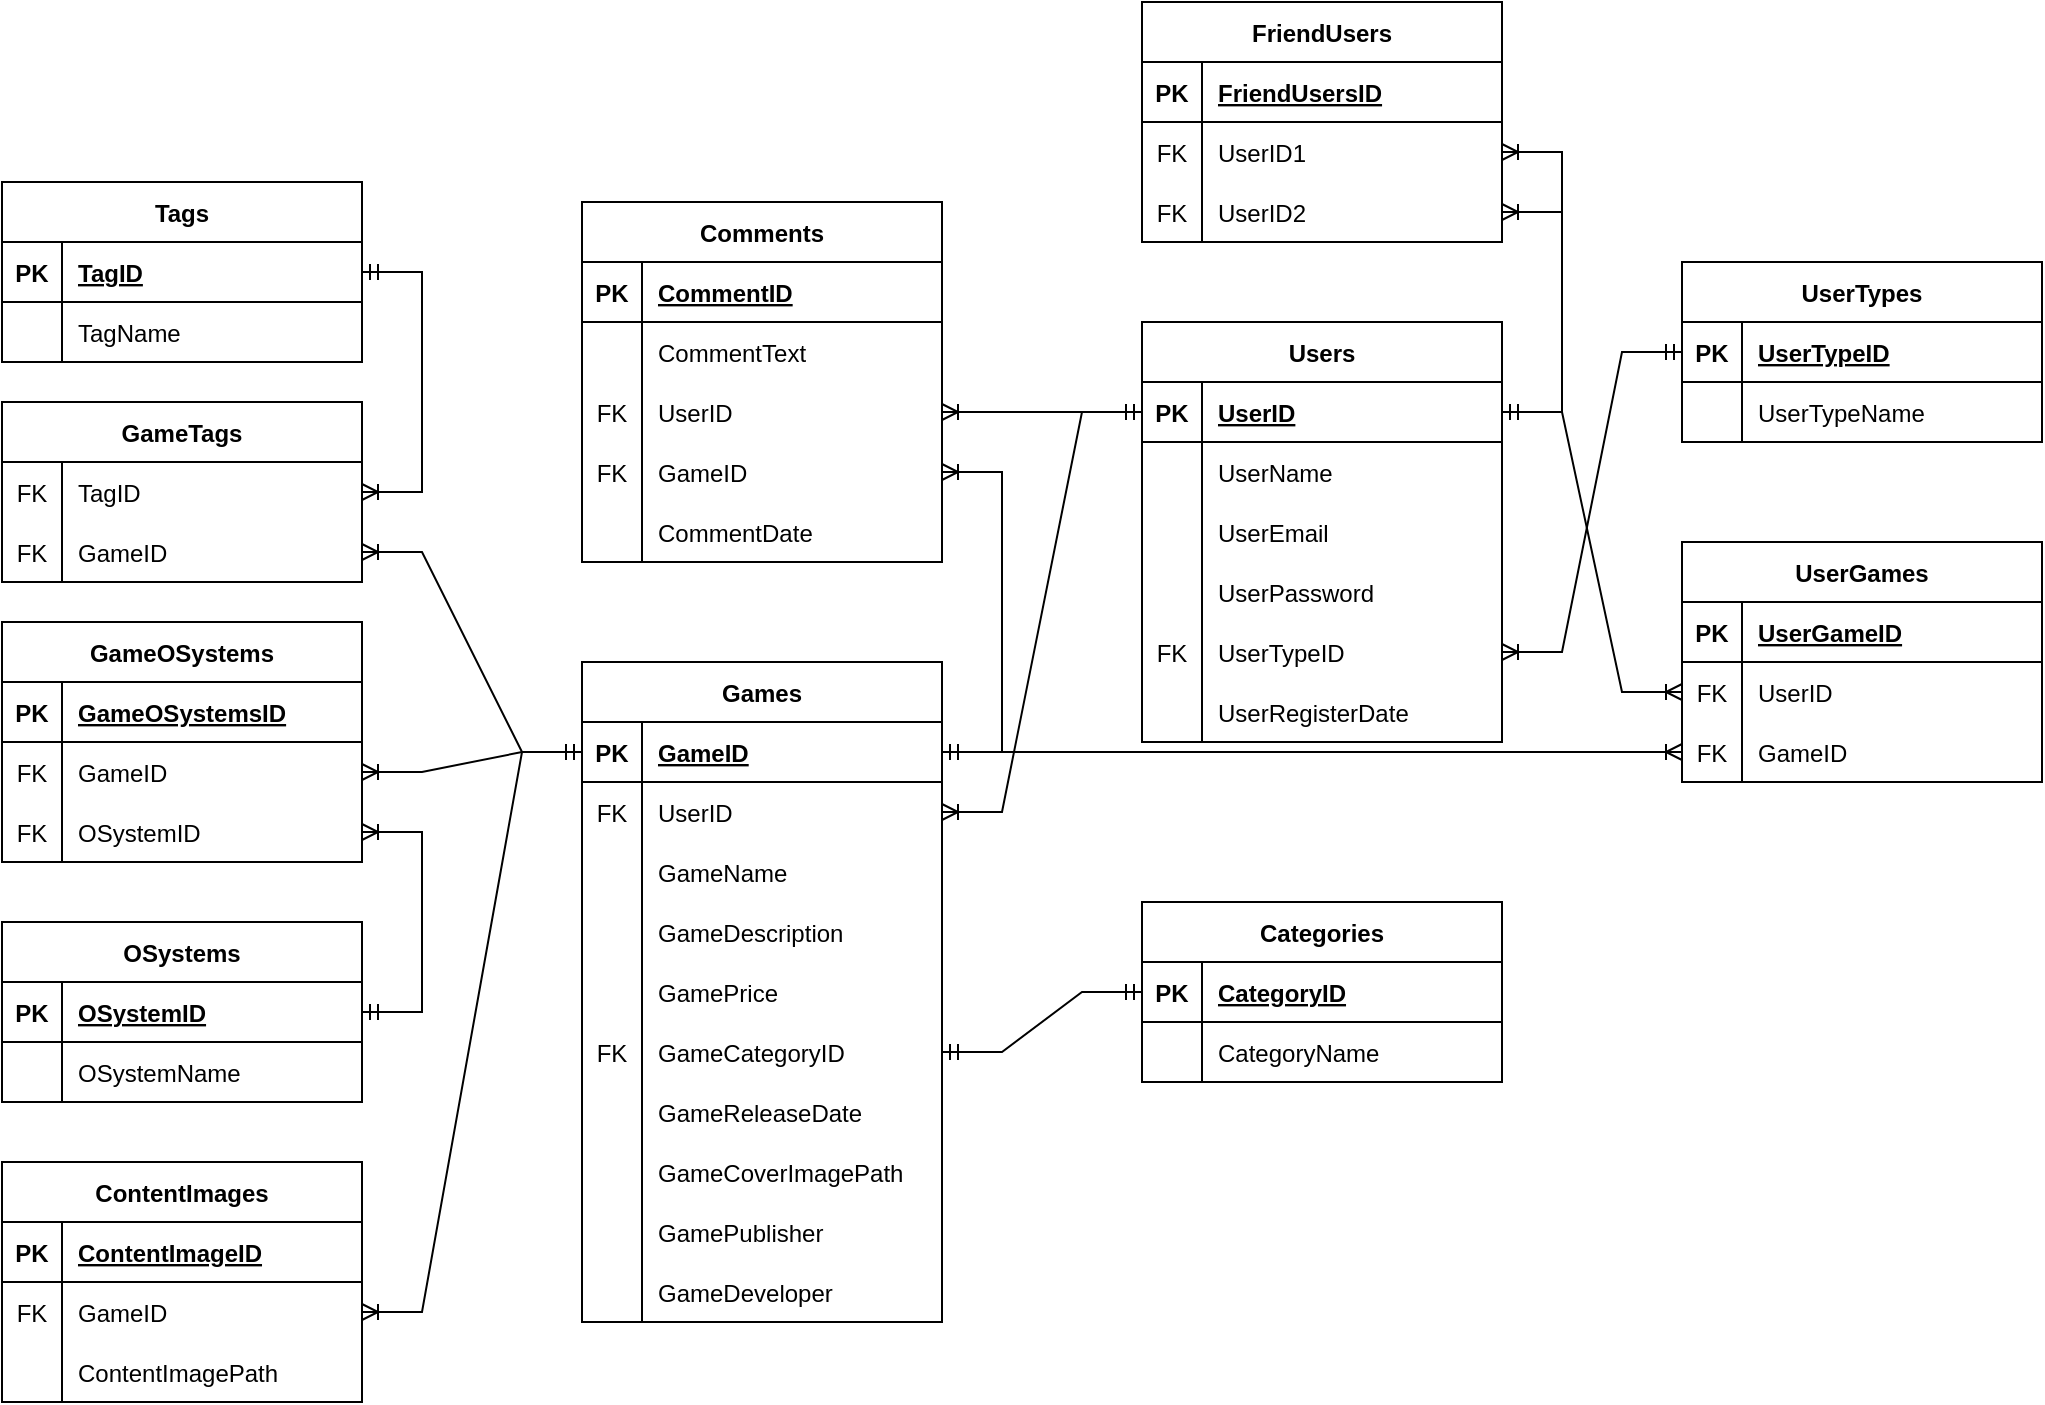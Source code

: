 <mxfile version="20.2.3" type="device"><diagram id="scyIIqfr-kpVfXz4XyPz" name="Page-1"><mxGraphModel dx="2522" dy="875" grid="1" gridSize="10" guides="1" tooltips="1" connect="1" arrows="1" fold="1" page="1" pageScale="1" pageWidth="1100" pageHeight="850" math="0" shadow="0"><root><mxCell id="0"/><mxCell id="1" parent="0"/><mxCell id="NjqpT99SdC8Gjgqc2_1B-8" value="Categories" style="shape=table;startSize=30;container=1;collapsible=1;childLayout=tableLayout;fixedRows=1;rowLines=0;fontStyle=1;align=center;resizeLast=1;" parent="1" vertex="1"><mxGeometry x="-510" y="500" width="180" height="90" as="geometry"/></mxCell><mxCell id="NjqpT99SdC8Gjgqc2_1B-9" value="" style="shape=tableRow;horizontal=0;startSize=0;swimlaneHead=0;swimlaneBody=0;fillColor=none;collapsible=0;dropTarget=0;points=[[0,0.5],[1,0.5]];portConstraint=eastwest;top=0;left=0;right=0;bottom=1;" parent="NjqpT99SdC8Gjgqc2_1B-8" vertex="1"><mxGeometry y="30" width="180" height="30" as="geometry"/></mxCell><mxCell id="NjqpT99SdC8Gjgqc2_1B-10" value="PK" style="shape=partialRectangle;connectable=0;fillColor=none;top=0;left=0;bottom=0;right=0;fontStyle=1;overflow=hidden;" parent="NjqpT99SdC8Gjgqc2_1B-9" vertex="1"><mxGeometry width="30" height="30" as="geometry"><mxRectangle width="30" height="30" as="alternateBounds"/></mxGeometry></mxCell><mxCell id="NjqpT99SdC8Gjgqc2_1B-11" value="CategoryID" style="shape=partialRectangle;connectable=0;fillColor=none;top=0;left=0;bottom=0;right=0;align=left;spacingLeft=6;fontStyle=5;overflow=hidden;" parent="NjqpT99SdC8Gjgqc2_1B-9" vertex="1"><mxGeometry x="30" width="150" height="30" as="geometry"><mxRectangle width="150" height="30" as="alternateBounds"/></mxGeometry></mxCell><mxCell id="NjqpT99SdC8Gjgqc2_1B-12" value="" style="shape=tableRow;horizontal=0;startSize=0;swimlaneHead=0;swimlaneBody=0;fillColor=none;collapsible=0;dropTarget=0;points=[[0,0.5],[1,0.5]];portConstraint=eastwest;top=0;left=0;right=0;bottom=0;" parent="NjqpT99SdC8Gjgqc2_1B-8" vertex="1"><mxGeometry y="60" width="180" height="30" as="geometry"/></mxCell><mxCell id="NjqpT99SdC8Gjgqc2_1B-13" value="" style="shape=partialRectangle;connectable=0;fillColor=none;top=0;left=0;bottom=0;right=0;editable=1;overflow=hidden;" parent="NjqpT99SdC8Gjgqc2_1B-12" vertex="1"><mxGeometry width="30" height="30" as="geometry"><mxRectangle width="30" height="30" as="alternateBounds"/></mxGeometry></mxCell><mxCell id="NjqpT99SdC8Gjgqc2_1B-14" value="CategoryName" style="shape=partialRectangle;connectable=0;fillColor=none;top=0;left=0;bottom=0;right=0;align=left;spacingLeft=6;overflow=hidden;" parent="NjqpT99SdC8Gjgqc2_1B-12" vertex="1"><mxGeometry x="30" width="150" height="30" as="geometry"><mxRectangle width="150" height="30" as="alternateBounds"/></mxGeometry></mxCell><mxCell id="NjqpT99SdC8Gjgqc2_1B-21" value="Games" style="shape=table;startSize=30;container=1;collapsible=1;childLayout=tableLayout;fixedRows=1;rowLines=0;fontStyle=1;align=center;resizeLast=1;" parent="1" vertex="1"><mxGeometry x="-790" y="380" width="180" height="330" as="geometry"/></mxCell><mxCell id="NjqpT99SdC8Gjgqc2_1B-22" value="" style="shape=tableRow;horizontal=0;startSize=0;swimlaneHead=0;swimlaneBody=0;fillColor=none;collapsible=0;dropTarget=0;points=[[0,0.5],[1,0.5]];portConstraint=eastwest;top=0;left=0;right=0;bottom=1;" parent="NjqpT99SdC8Gjgqc2_1B-21" vertex="1"><mxGeometry y="30" width="180" height="30" as="geometry"/></mxCell><mxCell id="NjqpT99SdC8Gjgqc2_1B-23" value="PK" style="shape=partialRectangle;connectable=0;fillColor=none;top=0;left=0;bottom=0;right=0;fontStyle=1;overflow=hidden;" parent="NjqpT99SdC8Gjgqc2_1B-22" vertex="1"><mxGeometry width="30" height="30" as="geometry"><mxRectangle width="30" height="30" as="alternateBounds"/></mxGeometry></mxCell><mxCell id="NjqpT99SdC8Gjgqc2_1B-24" value="GameID" style="shape=partialRectangle;connectable=0;fillColor=none;top=0;left=0;bottom=0;right=0;align=left;spacingLeft=6;fontStyle=5;overflow=hidden;" parent="NjqpT99SdC8Gjgqc2_1B-22" vertex="1"><mxGeometry x="30" width="150" height="30" as="geometry"><mxRectangle width="150" height="30" as="alternateBounds"/></mxGeometry></mxCell><mxCell id="NjqpT99SdC8Gjgqc2_1B-25" value="" style="shape=tableRow;horizontal=0;startSize=0;swimlaneHead=0;swimlaneBody=0;fillColor=none;collapsible=0;dropTarget=0;points=[[0,0.5],[1,0.5]];portConstraint=eastwest;top=0;left=0;right=0;bottom=0;" parent="NjqpT99SdC8Gjgqc2_1B-21" vertex="1"><mxGeometry y="60" width="180" height="30" as="geometry"/></mxCell><mxCell id="NjqpT99SdC8Gjgqc2_1B-26" value="FK" style="shape=partialRectangle;connectable=0;fillColor=none;top=0;left=0;bottom=0;right=0;editable=1;overflow=hidden;" parent="NjqpT99SdC8Gjgqc2_1B-25" vertex="1"><mxGeometry width="30" height="30" as="geometry"><mxRectangle width="30" height="30" as="alternateBounds"/></mxGeometry></mxCell><mxCell id="NjqpT99SdC8Gjgqc2_1B-27" value="UserID" style="shape=partialRectangle;connectable=0;fillColor=none;top=0;left=0;bottom=0;right=0;align=left;spacingLeft=6;overflow=hidden;" parent="NjqpT99SdC8Gjgqc2_1B-25" vertex="1"><mxGeometry x="30" width="150" height="30" as="geometry"><mxRectangle width="150" height="30" as="alternateBounds"/></mxGeometry></mxCell><mxCell id="QBlf91Bmi-4nDLLHjHMf-2" value="" style="shape=tableRow;horizontal=0;startSize=0;swimlaneHead=0;swimlaneBody=0;fillColor=none;collapsible=0;dropTarget=0;points=[[0,0.5],[1,0.5]];portConstraint=eastwest;top=0;left=0;right=0;bottom=0;" parent="NjqpT99SdC8Gjgqc2_1B-21" vertex="1"><mxGeometry y="90" width="180" height="30" as="geometry"/></mxCell><mxCell id="QBlf91Bmi-4nDLLHjHMf-3" value="" style="shape=partialRectangle;connectable=0;fillColor=none;top=0;left=0;bottom=0;right=0;editable=1;overflow=hidden;" parent="QBlf91Bmi-4nDLLHjHMf-2" vertex="1"><mxGeometry width="30" height="30" as="geometry"><mxRectangle width="30" height="30" as="alternateBounds"/></mxGeometry></mxCell><mxCell id="QBlf91Bmi-4nDLLHjHMf-4" value="GameName" style="shape=partialRectangle;connectable=0;fillColor=none;top=0;left=0;bottom=0;right=0;align=left;spacingLeft=6;overflow=hidden;" parent="QBlf91Bmi-4nDLLHjHMf-2" vertex="1"><mxGeometry x="30" width="150" height="30" as="geometry"><mxRectangle width="150" height="30" as="alternateBounds"/></mxGeometry></mxCell><mxCell id="TWjrCSAKdJMOep5L-eXW-1" value="" style="shape=tableRow;horizontal=0;startSize=0;swimlaneHead=0;swimlaneBody=0;fillColor=none;collapsible=0;dropTarget=0;points=[[0,0.5],[1,0.5]];portConstraint=eastwest;top=0;left=0;right=0;bottom=0;" parent="NjqpT99SdC8Gjgqc2_1B-21" vertex="1"><mxGeometry y="120" width="180" height="30" as="geometry"/></mxCell><mxCell id="TWjrCSAKdJMOep5L-eXW-2" value="" style="shape=partialRectangle;connectable=0;fillColor=none;top=0;left=0;bottom=0;right=0;editable=1;overflow=hidden;" parent="TWjrCSAKdJMOep5L-eXW-1" vertex="1"><mxGeometry width="30" height="30" as="geometry"><mxRectangle width="30" height="30" as="alternateBounds"/></mxGeometry></mxCell><mxCell id="TWjrCSAKdJMOep5L-eXW-3" value="GameDescription" style="shape=partialRectangle;connectable=0;fillColor=none;top=0;left=0;bottom=0;right=0;align=left;spacingLeft=6;overflow=hidden;" parent="TWjrCSAKdJMOep5L-eXW-1" vertex="1"><mxGeometry x="30" width="150" height="30" as="geometry"><mxRectangle width="150" height="30" as="alternateBounds"/></mxGeometry></mxCell><mxCell id="NjqpT99SdC8Gjgqc2_1B-28" value="" style="shape=tableRow;horizontal=0;startSize=0;swimlaneHead=0;swimlaneBody=0;fillColor=none;collapsible=0;dropTarget=0;points=[[0,0.5],[1,0.5]];portConstraint=eastwest;top=0;left=0;right=0;bottom=0;" parent="NjqpT99SdC8Gjgqc2_1B-21" vertex="1"><mxGeometry y="150" width="180" height="30" as="geometry"/></mxCell><mxCell id="NjqpT99SdC8Gjgqc2_1B-29" value="" style="shape=partialRectangle;connectable=0;fillColor=none;top=0;left=0;bottom=0;right=0;editable=1;overflow=hidden;" parent="NjqpT99SdC8Gjgqc2_1B-28" vertex="1"><mxGeometry width="30" height="30" as="geometry"><mxRectangle width="30" height="30" as="alternateBounds"/></mxGeometry></mxCell><mxCell id="NjqpT99SdC8Gjgqc2_1B-30" value="GamePrice" style="shape=partialRectangle;connectable=0;fillColor=none;top=0;left=0;bottom=0;right=0;align=left;spacingLeft=6;overflow=hidden;" parent="NjqpT99SdC8Gjgqc2_1B-28" vertex="1"><mxGeometry x="30" width="150" height="30" as="geometry"><mxRectangle width="150" height="30" as="alternateBounds"/></mxGeometry></mxCell><mxCell id="NjqpT99SdC8Gjgqc2_1B-31" value="" style="shape=tableRow;horizontal=0;startSize=0;swimlaneHead=0;swimlaneBody=0;fillColor=none;collapsible=0;dropTarget=0;points=[[0,0.5],[1,0.5]];portConstraint=eastwest;top=0;left=0;right=0;bottom=0;" parent="NjqpT99SdC8Gjgqc2_1B-21" vertex="1"><mxGeometry y="180" width="180" height="30" as="geometry"/></mxCell><mxCell id="NjqpT99SdC8Gjgqc2_1B-32" value="FK" style="shape=partialRectangle;connectable=0;fillColor=none;top=0;left=0;bottom=0;right=0;editable=1;overflow=hidden;" parent="NjqpT99SdC8Gjgqc2_1B-31" vertex="1"><mxGeometry width="30" height="30" as="geometry"><mxRectangle width="30" height="30" as="alternateBounds"/></mxGeometry></mxCell><mxCell id="NjqpT99SdC8Gjgqc2_1B-33" value="GameCategoryID" style="shape=partialRectangle;connectable=0;fillColor=none;top=0;left=0;bottom=0;right=0;align=left;spacingLeft=6;overflow=hidden;" parent="NjqpT99SdC8Gjgqc2_1B-31" vertex="1"><mxGeometry x="30" width="150" height="30" as="geometry"><mxRectangle width="150" height="30" as="alternateBounds"/></mxGeometry></mxCell><mxCell id="VVnGTxuA9NCkYl98mLAc-2" value="" style="shape=tableRow;horizontal=0;startSize=0;swimlaneHead=0;swimlaneBody=0;fillColor=none;collapsible=0;dropTarget=0;points=[[0,0.5],[1,0.5]];portConstraint=eastwest;top=0;left=0;right=0;bottom=0;" parent="NjqpT99SdC8Gjgqc2_1B-21" vertex="1"><mxGeometry y="210" width="180" height="30" as="geometry"/></mxCell><mxCell id="VVnGTxuA9NCkYl98mLAc-3" value="" style="shape=partialRectangle;connectable=0;fillColor=none;top=0;left=0;bottom=0;right=0;editable=1;overflow=hidden;" parent="VVnGTxuA9NCkYl98mLAc-2" vertex="1"><mxGeometry width="30" height="30" as="geometry"><mxRectangle width="30" height="30" as="alternateBounds"/></mxGeometry></mxCell><mxCell id="VVnGTxuA9NCkYl98mLAc-4" value="GameReleaseDate" style="shape=partialRectangle;connectable=0;fillColor=none;top=0;left=0;bottom=0;right=0;align=left;spacingLeft=6;overflow=hidden;" parent="VVnGTxuA9NCkYl98mLAc-2" vertex="1"><mxGeometry x="30" width="150" height="30" as="geometry"><mxRectangle width="150" height="30" as="alternateBounds"/></mxGeometry></mxCell><mxCell id="VVnGTxuA9NCkYl98mLAc-215" value="" style="shape=tableRow;horizontal=0;startSize=0;swimlaneHead=0;swimlaneBody=0;fillColor=none;collapsible=0;dropTarget=0;points=[[0,0.5],[1,0.5]];portConstraint=eastwest;top=0;left=0;right=0;bottom=0;" parent="NjqpT99SdC8Gjgqc2_1B-21" vertex="1"><mxGeometry y="240" width="180" height="30" as="geometry"/></mxCell><mxCell id="VVnGTxuA9NCkYl98mLAc-216" value="" style="shape=partialRectangle;connectable=0;fillColor=none;top=0;left=0;bottom=0;right=0;editable=1;overflow=hidden;" parent="VVnGTxuA9NCkYl98mLAc-215" vertex="1"><mxGeometry width="30" height="30" as="geometry"><mxRectangle width="30" height="30" as="alternateBounds"/></mxGeometry></mxCell><mxCell id="VVnGTxuA9NCkYl98mLAc-217" value="GameCoverImagePath" style="shape=partialRectangle;connectable=0;fillColor=none;top=0;left=0;bottom=0;right=0;align=left;spacingLeft=6;overflow=hidden;" parent="VVnGTxuA9NCkYl98mLAc-215" vertex="1"><mxGeometry x="30" width="150" height="30" as="geometry"><mxRectangle width="150" height="30" as="alternateBounds"/></mxGeometry></mxCell><mxCell id="TWjrCSAKdJMOep5L-eXW-4" value="" style="shape=tableRow;horizontal=0;startSize=0;swimlaneHead=0;swimlaneBody=0;fillColor=none;collapsible=0;dropTarget=0;points=[[0,0.5],[1,0.5]];portConstraint=eastwest;top=0;left=0;right=0;bottom=0;" parent="NjqpT99SdC8Gjgqc2_1B-21" vertex="1"><mxGeometry y="270" width="180" height="30" as="geometry"/></mxCell><mxCell id="TWjrCSAKdJMOep5L-eXW-5" value="" style="shape=partialRectangle;connectable=0;fillColor=none;top=0;left=0;bottom=0;right=0;editable=1;overflow=hidden;" parent="TWjrCSAKdJMOep5L-eXW-4" vertex="1"><mxGeometry width="30" height="30" as="geometry"><mxRectangle width="30" height="30" as="alternateBounds"/></mxGeometry></mxCell><mxCell id="TWjrCSAKdJMOep5L-eXW-6" value="GamePublisher" style="shape=partialRectangle;connectable=0;fillColor=none;top=0;left=0;bottom=0;right=0;align=left;spacingLeft=6;overflow=hidden;" parent="TWjrCSAKdJMOep5L-eXW-4" vertex="1"><mxGeometry x="30" width="150" height="30" as="geometry"><mxRectangle width="150" height="30" as="alternateBounds"/></mxGeometry></mxCell><mxCell id="TWjrCSAKdJMOep5L-eXW-7" value="" style="shape=tableRow;horizontal=0;startSize=0;swimlaneHead=0;swimlaneBody=0;fillColor=none;collapsible=0;dropTarget=0;points=[[0,0.5],[1,0.5]];portConstraint=eastwest;top=0;left=0;right=0;bottom=0;" parent="NjqpT99SdC8Gjgqc2_1B-21" vertex="1"><mxGeometry y="300" width="180" height="30" as="geometry"/></mxCell><mxCell id="TWjrCSAKdJMOep5L-eXW-8" value="" style="shape=partialRectangle;connectable=0;fillColor=none;top=0;left=0;bottom=0;right=0;editable=1;overflow=hidden;" parent="TWjrCSAKdJMOep5L-eXW-7" vertex="1"><mxGeometry width="30" height="30" as="geometry"><mxRectangle width="30" height="30" as="alternateBounds"/></mxGeometry></mxCell><mxCell id="TWjrCSAKdJMOep5L-eXW-9" value="GameDeveloper" style="shape=partialRectangle;connectable=0;fillColor=none;top=0;left=0;bottom=0;right=0;align=left;spacingLeft=6;overflow=hidden;" parent="TWjrCSAKdJMOep5L-eXW-7" vertex="1"><mxGeometry x="30" width="150" height="30" as="geometry"><mxRectangle width="150" height="30" as="alternateBounds"/></mxGeometry></mxCell><mxCell id="VVnGTxuA9NCkYl98mLAc-77" value="Users" style="shape=table;startSize=30;container=1;collapsible=1;childLayout=tableLayout;fixedRows=1;rowLines=0;fontStyle=1;align=center;resizeLast=1;" parent="1" vertex="1"><mxGeometry x="-510" y="210" width="180" height="210" as="geometry"/></mxCell><mxCell id="VVnGTxuA9NCkYl98mLAc-78" value="" style="shape=tableRow;horizontal=0;startSize=0;swimlaneHead=0;swimlaneBody=0;fillColor=none;collapsible=0;dropTarget=0;points=[[0,0.5],[1,0.5]];portConstraint=eastwest;top=0;left=0;right=0;bottom=1;" parent="VVnGTxuA9NCkYl98mLAc-77" vertex="1"><mxGeometry y="30" width="180" height="30" as="geometry"/></mxCell><mxCell id="VVnGTxuA9NCkYl98mLAc-79" value="PK" style="shape=partialRectangle;connectable=0;fillColor=none;top=0;left=0;bottom=0;right=0;fontStyle=1;overflow=hidden;" parent="VVnGTxuA9NCkYl98mLAc-78" vertex="1"><mxGeometry width="30" height="30" as="geometry"><mxRectangle width="30" height="30" as="alternateBounds"/></mxGeometry></mxCell><mxCell id="VVnGTxuA9NCkYl98mLAc-80" value="UserID" style="shape=partialRectangle;connectable=0;fillColor=none;top=0;left=0;bottom=0;right=0;align=left;spacingLeft=6;fontStyle=5;overflow=hidden;" parent="VVnGTxuA9NCkYl98mLAc-78" vertex="1"><mxGeometry x="30" width="150" height="30" as="geometry"><mxRectangle width="150" height="30" as="alternateBounds"/></mxGeometry></mxCell><mxCell id="VVnGTxuA9NCkYl98mLAc-84" value="" style="shape=tableRow;horizontal=0;startSize=0;swimlaneHead=0;swimlaneBody=0;fillColor=none;collapsible=0;dropTarget=0;points=[[0,0.5],[1,0.5]];portConstraint=eastwest;top=0;left=0;right=0;bottom=0;" parent="VVnGTxuA9NCkYl98mLAc-77" vertex="1"><mxGeometry y="60" width="180" height="30" as="geometry"/></mxCell><mxCell id="VVnGTxuA9NCkYl98mLAc-85" value="" style="shape=partialRectangle;connectable=0;fillColor=none;top=0;left=0;bottom=0;right=0;editable=1;overflow=hidden;" parent="VVnGTxuA9NCkYl98mLAc-84" vertex="1"><mxGeometry width="30" height="30" as="geometry"><mxRectangle width="30" height="30" as="alternateBounds"/></mxGeometry></mxCell><mxCell id="VVnGTxuA9NCkYl98mLAc-86" value="UserName" style="shape=partialRectangle;connectable=0;fillColor=none;top=0;left=0;bottom=0;right=0;align=left;spacingLeft=6;overflow=hidden;" parent="VVnGTxuA9NCkYl98mLAc-84" vertex="1"><mxGeometry x="30" width="150" height="30" as="geometry"><mxRectangle width="150" height="30" as="alternateBounds"/></mxGeometry></mxCell><mxCell id="VVnGTxuA9NCkYl98mLAc-87" value="" style="shape=tableRow;horizontal=0;startSize=0;swimlaneHead=0;swimlaneBody=0;fillColor=none;collapsible=0;dropTarget=0;points=[[0,0.5],[1,0.5]];portConstraint=eastwest;top=0;left=0;right=0;bottom=0;" parent="VVnGTxuA9NCkYl98mLAc-77" vertex="1"><mxGeometry y="90" width="180" height="30" as="geometry"/></mxCell><mxCell id="VVnGTxuA9NCkYl98mLAc-88" value="" style="shape=partialRectangle;connectable=0;fillColor=none;top=0;left=0;bottom=0;right=0;editable=1;overflow=hidden;" parent="VVnGTxuA9NCkYl98mLAc-87" vertex="1"><mxGeometry width="30" height="30" as="geometry"><mxRectangle width="30" height="30" as="alternateBounds"/></mxGeometry></mxCell><mxCell id="VVnGTxuA9NCkYl98mLAc-89" value="UserEmail" style="shape=partialRectangle;connectable=0;fillColor=none;top=0;left=0;bottom=0;right=0;align=left;spacingLeft=6;overflow=hidden;" parent="VVnGTxuA9NCkYl98mLAc-87" vertex="1"><mxGeometry x="30" width="150" height="30" as="geometry"><mxRectangle width="150" height="30" as="alternateBounds"/></mxGeometry></mxCell><mxCell id="VVnGTxuA9NCkYl98mLAc-90" value="" style="shape=tableRow;horizontal=0;startSize=0;swimlaneHead=0;swimlaneBody=0;fillColor=none;collapsible=0;dropTarget=0;points=[[0,0.5],[1,0.5]];portConstraint=eastwest;top=0;left=0;right=0;bottom=0;" parent="VVnGTxuA9NCkYl98mLAc-77" vertex="1"><mxGeometry y="120" width="180" height="30" as="geometry"/></mxCell><mxCell id="VVnGTxuA9NCkYl98mLAc-91" value="" style="shape=partialRectangle;connectable=0;fillColor=none;top=0;left=0;bottom=0;right=0;editable=1;overflow=hidden;" parent="VVnGTxuA9NCkYl98mLAc-90" vertex="1"><mxGeometry width="30" height="30" as="geometry"><mxRectangle width="30" height="30" as="alternateBounds"/></mxGeometry></mxCell><mxCell id="VVnGTxuA9NCkYl98mLAc-92" value="UserPassword" style="shape=partialRectangle;connectable=0;fillColor=none;top=0;left=0;bottom=0;right=0;align=left;spacingLeft=6;overflow=hidden;" parent="VVnGTxuA9NCkYl98mLAc-90" vertex="1"><mxGeometry x="30" width="150" height="30" as="geometry"><mxRectangle width="150" height="30" as="alternateBounds"/></mxGeometry></mxCell><mxCell id="VVnGTxuA9NCkYl98mLAc-151" value="" style="shape=tableRow;horizontal=0;startSize=0;swimlaneHead=0;swimlaneBody=0;fillColor=none;collapsible=0;dropTarget=0;points=[[0,0.5],[1,0.5]];portConstraint=eastwest;top=0;left=0;right=0;bottom=0;" parent="VVnGTxuA9NCkYl98mLAc-77" vertex="1"><mxGeometry y="150" width="180" height="30" as="geometry"/></mxCell><mxCell id="VVnGTxuA9NCkYl98mLAc-152" value="FK" style="shape=partialRectangle;connectable=0;fillColor=none;top=0;left=0;bottom=0;right=0;editable=1;overflow=hidden;" parent="VVnGTxuA9NCkYl98mLAc-151" vertex="1"><mxGeometry width="30" height="30" as="geometry"><mxRectangle width="30" height="30" as="alternateBounds"/></mxGeometry></mxCell><mxCell id="VVnGTxuA9NCkYl98mLAc-153" value="UserTypeID" style="shape=partialRectangle;connectable=0;fillColor=none;top=0;left=0;bottom=0;right=0;align=left;spacingLeft=6;overflow=hidden;" parent="VVnGTxuA9NCkYl98mLAc-151" vertex="1"><mxGeometry x="30" width="150" height="30" as="geometry"><mxRectangle width="150" height="30" as="alternateBounds"/></mxGeometry></mxCell><mxCell id="1ne3ikXq-gGIwRz5Xv1Z-18" value="" style="shape=tableRow;horizontal=0;startSize=0;swimlaneHead=0;swimlaneBody=0;fillColor=none;collapsible=0;dropTarget=0;points=[[0,0.5],[1,0.5]];portConstraint=eastwest;top=0;left=0;right=0;bottom=0;" parent="VVnGTxuA9NCkYl98mLAc-77" vertex="1"><mxGeometry y="180" width="180" height="30" as="geometry"/></mxCell><mxCell id="1ne3ikXq-gGIwRz5Xv1Z-19" value="" style="shape=partialRectangle;connectable=0;fillColor=none;top=0;left=0;bottom=0;right=0;editable=1;overflow=hidden;" parent="1ne3ikXq-gGIwRz5Xv1Z-18" vertex="1"><mxGeometry width="30" height="30" as="geometry"><mxRectangle width="30" height="30" as="alternateBounds"/></mxGeometry></mxCell><mxCell id="1ne3ikXq-gGIwRz5Xv1Z-20" value="UserRegisterDate" style="shape=partialRectangle;connectable=0;fillColor=none;top=0;left=0;bottom=0;right=0;align=left;spacingLeft=6;overflow=hidden;" parent="1ne3ikXq-gGIwRz5Xv1Z-18" vertex="1"><mxGeometry x="30" width="150" height="30" as="geometry"><mxRectangle width="150" height="30" as="alternateBounds"/></mxGeometry></mxCell><mxCell id="VVnGTxuA9NCkYl98mLAc-110" value="UserTypes" style="shape=table;startSize=30;container=1;collapsible=1;childLayout=tableLayout;fixedRows=1;rowLines=0;fontStyle=1;align=center;resizeLast=1;" parent="1" vertex="1"><mxGeometry x="-240" y="180" width="180" height="90" as="geometry"/></mxCell><mxCell id="VVnGTxuA9NCkYl98mLAc-111" value="" style="shape=tableRow;horizontal=0;startSize=0;swimlaneHead=0;swimlaneBody=0;fillColor=none;collapsible=0;dropTarget=0;points=[[0,0.5],[1,0.5]];portConstraint=eastwest;top=0;left=0;right=0;bottom=1;" parent="VVnGTxuA9NCkYl98mLAc-110" vertex="1"><mxGeometry y="30" width="180" height="30" as="geometry"/></mxCell><mxCell id="VVnGTxuA9NCkYl98mLAc-112" value="PK" style="shape=partialRectangle;connectable=0;fillColor=none;top=0;left=0;bottom=0;right=0;fontStyle=1;overflow=hidden;" parent="VVnGTxuA9NCkYl98mLAc-111" vertex="1"><mxGeometry width="30" height="30" as="geometry"><mxRectangle width="30" height="30" as="alternateBounds"/></mxGeometry></mxCell><mxCell id="VVnGTxuA9NCkYl98mLAc-113" value="UserTypeID" style="shape=partialRectangle;connectable=0;fillColor=none;top=0;left=0;bottom=0;right=0;align=left;spacingLeft=6;fontStyle=5;overflow=hidden;" parent="VVnGTxuA9NCkYl98mLAc-111" vertex="1"><mxGeometry x="30" width="150" height="30" as="geometry"><mxRectangle width="150" height="30" as="alternateBounds"/></mxGeometry></mxCell><mxCell id="VVnGTxuA9NCkYl98mLAc-114" value="" style="shape=tableRow;horizontal=0;startSize=0;swimlaneHead=0;swimlaneBody=0;fillColor=none;collapsible=0;dropTarget=0;points=[[0,0.5],[1,0.5]];portConstraint=eastwest;top=0;left=0;right=0;bottom=0;" parent="VVnGTxuA9NCkYl98mLAc-110" vertex="1"><mxGeometry y="60" width="180" height="30" as="geometry"/></mxCell><mxCell id="VVnGTxuA9NCkYl98mLAc-115" value="" style="shape=partialRectangle;connectable=0;fillColor=none;top=0;left=0;bottom=0;right=0;editable=1;overflow=hidden;" parent="VVnGTxuA9NCkYl98mLAc-114" vertex="1"><mxGeometry width="30" height="30" as="geometry"><mxRectangle width="30" height="30" as="alternateBounds"/></mxGeometry></mxCell><mxCell id="VVnGTxuA9NCkYl98mLAc-116" value="UserTypeName" style="shape=partialRectangle;connectable=0;fillColor=none;top=0;left=0;bottom=0;right=0;align=left;spacingLeft=6;overflow=hidden;" parent="VVnGTxuA9NCkYl98mLAc-114" vertex="1"><mxGeometry x="30" width="150" height="30" as="geometry"><mxRectangle width="150" height="30" as="alternateBounds"/></mxGeometry></mxCell><mxCell id="VVnGTxuA9NCkYl98mLAc-154" value="" style="edgeStyle=entityRelationEdgeStyle;fontSize=12;html=1;endArrow=ERoneToMany;startArrow=ERmandOne;rounded=0;" parent="1" source="VVnGTxuA9NCkYl98mLAc-78" target="fNot_JfFSw4qTGY6YxGB-5" edge="1"><mxGeometry width="100" height="100" relative="1" as="geometry"><mxPoint x="150" y="310" as="sourcePoint"/><mxPoint x="-230" y="395" as="targetPoint"/></mxGeometry></mxCell><mxCell id="VVnGTxuA9NCkYl98mLAc-155" value="" style="edgeStyle=entityRelationEdgeStyle;fontSize=12;html=1;endArrow=ERoneToMany;startArrow=ERmandOne;rounded=0;" parent="1" source="NjqpT99SdC8Gjgqc2_1B-22" target="fNot_JfFSw4qTGY6YxGB-8" edge="1"><mxGeometry width="100" height="100" relative="1" as="geometry"><mxPoint x="-440" y="290" as="sourcePoint"/><mxPoint x="-230" y="425" as="targetPoint"/></mxGeometry></mxCell><mxCell id="VVnGTxuA9NCkYl98mLAc-156" value="Tags" style="shape=table;startSize=30;container=1;collapsible=1;childLayout=tableLayout;fixedRows=1;rowLines=0;fontStyle=1;align=center;resizeLast=1;" parent="1" vertex="1"><mxGeometry x="-1080" y="140" width="180" height="90" as="geometry"/></mxCell><mxCell id="VVnGTxuA9NCkYl98mLAc-157" value="" style="shape=tableRow;horizontal=0;startSize=0;swimlaneHead=0;swimlaneBody=0;fillColor=none;collapsible=0;dropTarget=0;points=[[0,0.5],[1,0.5]];portConstraint=eastwest;top=0;left=0;right=0;bottom=1;" parent="VVnGTxuA9NCkYl98mLAc-156" vertex="1"><mxGeometry y="30" width="180" height="30" as="geometry"/></mxCell><mxCell id="VVnGTxuA9NCkYl98mLAc-158" value="PK" style="shape=partialRectangle;connectable=0;fillColor=none;top=0;left=0;bottom=0;right=0;fontStyle=1;overflow=hidden;" parent="VVnGTxuA9NCkYl98mLAc-157" vertex="1"><mxGeometry width="30" height="30" as="geometry"><mxRectangle width="30" height="30" as="alternateBounds"/></mxGeometry></mxCell><mxCell id="VVnGTxuA9NCkYl98mLAc-159" value="TagID" style="shape=partialRectangle;connectable=0;fillColor=none;top=0;left=0;bottom=0;right=0;align=left;spacingLeft=6;fontStyle=5;overflow=hidden;" parent="VVnGTxuA9NCkYl98mLAc-157" vertex="1"><mxGeometry x="30" width="150" height="30" as="geometry"><mxRectangle width="150" height="30" as="alternateBounds"/></mxGeometry></mxCell><mxCell id="VVnGTxuA9NCkYl98mLAc-160" value="" style="shape=tableRow;horizontal=0;startSize=0;swimlaneHead=0;swimlaneBody=0;fillColor=none;collapsible=0;dropTarget=0;points=[[0,0.5],[1,0.5]];portConstraint=eastwest;top=0;left=0;right=0;bottom=0;" parent="VVnGTxuA9NCkYl98mLAc-156" vertex="1"><mxGeometry y="60" width="180" height="30" as="geometry"/></mxCell><mxCell id="VVnGTxuA9NCkYl98mLAc-161" value="" style="shape=partialRectangle;connectable=0;fillColor=none;top=0;left=0;bottom=0;right=0;editable=1;overflow=hidden;" parent="VVnGTxuA9NCkYl98mLAc-160" vertex="1"><mxGeometry width="30" height="30" as="geometry"><mxRectangle width="30" height="30" as="alternateBounds"/></mxGeometry></mxCell><mxCell id="VVnGTxuA9NCkYl98mLAc-162" value="TagName" style="shape=partialRectangle;connectable=0;fillColor=none;top=0;left=0;bottom=0;right=0;align=left;spacingLeft=6;overflow=hidden;" parent="VVnGTxuA9NCkYl98mLAc-160" vertex="1"><mxGeometry x="30" width="150" height="30" as="geometry"><mxRectangle width="150" height="30" as="alternateBounds"/></mxGeometry></mxCell><mxCell id="VVnGTxuA9NCkYl98mLAc-169" value="GameTags" style="shape=table;startSize=30;container=1;collapsible=1;childLayout=tableLayout;fixedRows=1;rowLines=0;fontStyle=1;align=center;resizeLast=1;" parent="1" vertex="1"><mxGeometry x="-1080" y="250" width="180" height="90" as="geometry"/></mxCell><mxCell id="VVnGTxuA9NCkYl98mLAc-176" value="" style="shape=tableRow;horizontal=0;startSize=0;swimlaneHead=0;swimlaneBody=0;fillColor=none;collapsible=0;dropTarget=0;points=[[0,0.5],[1,0.5]];portConstraint=eastwest;top=0;left=0;right=0;bottom=0;" parent="VVnGTxuA9NCkYl98mLAc-169" vertex="1"><mxGeometry y="30" width="180" height="30" as="geometry"/></mxCell><mxCell id="VVnGTxuA9NCkYl98mLAc-177" value="FK" style="shape=partialRectangle;connectable=0;fillColor=none;top=0;left=0;bottom=0;right=0;editable=1;overflow=hidden;" parent="VVnGTxuA9NCkYl98mLAc-176" vertex="1"><mxGeometry width="30" height="30" as="geometry"><mxRectangle width="30" height="30" as="alternateBounds"/></mxGeometry></mxCell><mxCell id="VVnGTxuA9NCkYl98mLAc-178" value="TagID" style="shape=partialRectangle;connectable=0;fillColor=none;top=0;left=0;bottom=0;right=0;align=left;spacingLeft=6;overflow=hidden;" parent="VVnGTxuA9NCkYl98mLAc-176" vertex="1"><mxGeometry x="30" width="150" height="30" as="geometry"><mxRectangle width="150" height="30" as="alternateBounds"/></mxGeometry></mxCell><mxCell id="VVnGTxuA9NCkYl98mLAc-173" value="" style="shape=tableRow;horizontal=0;startSize=0;swimlaneHead=0;swimlaneBody=0;fillColor=none;collapsible=0;dropTarget=0;points=[[0,0.5],[1,0.5]];portConstraint=eastwest;top=0;left=0;right=0;bottom=0;" parent="VVnGTxuA9NCkYl98mLAc-169" vertex="1"><mxGeometry y="60" width="180" height="30" as="geometry"/></mxCell><mxCell id="VVnGTxuA9NCkYl98mLAc-174" value="FK" style="shape=partialRectangle;connectable=0;fillColor=none;top=0;left=0;bottom=0;right=0;editable=1;overflow=hidden;" parent="VVnGTxuA9NCkYl98mLAc-173" vertex="1"><mxGeometry width="30" height="30" as="geometry"><mxRectangle width="30" height="30" as="alternateBounds"/></mxGeometry></mxCell><mxCell id="VVnGTxuA9NCkYl98mLAc-175" value="GameID" style="shape=partialRectangle;connectable=0;fillColor=none;top=0;left=0;bottom=0;right=0;align=left;spacingLeft=6;overflow=hidden;" parent="VVnGTxuA9NCkYl98mLAc-173" vertex="1"><mxGeometry x="30" width="150" height="30" as="geometry"><mxRectangle width="150" height="30" as="alternateBounds"/></mxGeometry></mxCell><mxCell id="VVnGTxuA9NCkYl98mLAc-182" value="" style="edgeStyle=entityRelationEdgeStyle;fontSize=12;html=1;endArrow=ERoneToMany;startArrow=ERmandOne;rounded=0;" parent="1" source="NjqpT99SdC8Gjgqc2_1B-22" target="VVnGTxuA9NCkYl98mLAc-173" edge="1"><mxGeometry width="100" height="100" relative="1" as="geometry"><mxPoint x="-620" y="390" as="sourcePoint"/><mxPoint x="-520" y="290" as="targetPoint"/></mxGeometry></mxCell><mxCell id="VVnGTxuA9NCkYl98mLAc-184" value="FriendUsers" style="shape=table;startSize=30;container=1;collapsible=1;childLayout=tableLayout;fixedRows=1;rowLines=0;fontStyle=1;align=center;resizeLast=1;" parent="1" vertex="1"><mxGeometry x="-510" y="50" width="180" height="120" as="geometry"/></mxCell><mxCell id="VVnGTxuA9NCkYl98mLAc-185" value="" style="shape=tableRow;horizontal=0;startSize=0;swimlaneHead=0;swimlaneBody=0;fillColor=none;collapsible=0;dropTarget=0;points=[[0,0.5],[1,0.5]];portConstraint=eastwest;top=0;left=0;right=0;bottom=1;" parent="VVnGTxuA9NCkYl98mLAc-184" vertex="1"><mxGeometry y="30" width="180" height="30" as="geometry"/></mxCell><mxCell id="VVnGTxuA9NCkYl98mLAc-186" value="PK" style="shape=partialRectangle;connectable=0;fillColor=none;top=0;left=0;bottom=0;right=0;fontStyle=1;overflow=hidden;" parent="VVnGTxuA9NCkYl98mLAc-185" vertex="1"><mxGeometry width="30" height="30" as="geometry"><mxRectangle width="30" height="30" as="alternateBounds"/></mxGeometry></mxCell><mxCell id="VVnGTxuA9NCkYl98mLAc-187" value="FriendUsersID" style="shape=partialRectangle;connectable=0;fillColor=none;top=0;left=0;bottom=0;right=0;align=left;spacingLeft=6;fontStyle=5;overflow=hidden;" parent="VVnGTxuA9NCkYl98mLAc-185" vertex="1"><mxGeometry x="30" width="150" height="30" as="geometry"><mxRectangle width="150" height="30" as="alternateBounds"/></mxGeometry></mxCell><mxCell id="VVnGTxuA9NCkYl98mLAc-188" value="" style="shape=tableRow;horizontal=0;startSize=0;swimlaneHead=0;swimlaneBody=0;fillColor=none;collapsible=0;dropTarget=0;points=[[0,0.5],[1,0.5]];portConstraint=eastwest;top=0;left=0;right=0;bottom=0;" parent="VVnGTxuA9NCkYl98mLAc-184" vertex="1"><mxGeometry y="60" width="180" height="30" as="geometry"/></mxCell><mxCell id="VVnGTxuA9NCkYl98mLAc-189" value="FK" style="shape=partialRectangle;connectable=0;fillColor=none;top=0;left=0;bottom=0;right=0;editable=1;overflow=hidden;" parent="VVnGTxuA9NCkYl98mLAc-188" vertex="1"><mxGeometry width="30" height="30" as="geometry"><mxRectangle width="30" height="30" as="alternateBounds"/></mxGeometry></mxCell><mxCell id="VVnGTxuA9NCkYl98mLAc-190" value="UserID1" style="shape=partialRectangle;connectable=0;fillColor=none;top=0;left=0;bottom=0;right=0;align=left;spacingLeft=6;overflow=hidden;" parent="VVnGTxuA9NCkYl98mLAc-188" vertex="1"><mxGeometry x="30" width="150" height="30" as="geometry"><mxRectangle width="150" height="30" as="alternateBounds"/></mxGeometry></mxCell><mxCell id="VVnGTxuA9NCkYl98mLAc-191" value="" style="shape=tableRow;horizontal=0;startSize=0;swimlaneHead=0;swimlaneBody=0;fillColor=none;collapsible=0;dropTarget=0;points=[[0,0.5],[1,0.5]];portConstraint=eastwest;top=0;left=0;right=0;bottom=0;" parent="VVnGTxuA9NCkYl98mLAc-184" vertex="1"><mxGeometry y="90" width="180" height="30" as="geometry"/></mxCell><mxCell id="VVnGTxuA9NCkYl98mLAc-192" value="FK" style="shape=partialRectangle;connectable=0;fillColor=none;top=0;left=0;bottom=0;right=0;editable=1;overflow=hidden;" parent="VVnGTxuA9NCkYl98mLAc-191" vertex="1"><mxGeometry width="30" height="30" as="geometry"><mxRectangle width="30" height="30" as="alternateBounds"/></mxGeometry></mxCell><mxCell id="VVnGTxuA9NCkYl98mLAc-193" value="UserID2" style="shape=partialRectangle;connectable=0;fillColor=none;top=0;left=0;bottom=0;right=0;align=left;spacingLeft=6;overflow=hidden;" parent="VVnGTxuA9NCkYl98mLAc-191" vertex="1"><mxGeometry x="30" width="150" height="30" as="geometry"><mxRectangle width="150" height="30" as="alternateBounds"/></mxGeometry></mxCell><mxCell id="VVnGTxuA9NCkYl98mLAc-197" value="" style="edgeStyle=entityRelationEdgeStyle;fontSize=12;html=1;endArrow=ERoneToMany;startArrow=ERmandOne;rounded=0;" parent="1" source="VVnGTxuA9NCkYl98mLAc-78" target="VVnGTxuA9NCkYl98mLAc-188" edge="1"><mxGeometry width="100" height="100" relative="1" as="geometry"><mxPoint x="120" y="334.7" as="sourcePoint"/><mxPoint x="160" y="334.7" as="targetPoint"/></mxGeometry></mxCell><mxCell id="VVnGTxuA9NCkYl98mLAc-198" value="" style="edgeStyle=entityRelationEdgeStyle;fontSize=12;html=1;endArrow=ERoneToMany;startArrow=ERmandOne;rounded=0;" parent="1" source="VVnGTxuA9NCkYl98mLAc-78" target="VVnGTxuA9NCkYl98mLAc-191" edge="1"><mxGeometry width="100" height="100" relative="1" as="geometry"><mxPoint x="85" y="300" as="sourcePoint"/><mxPoint x="195" y="480" as="targetPoint"/></mxGeometry></mxCell><mxCell id="VVnGTxuA9NCkYl98mLAc-199" value="Comments" style="shape=table;startSize=30;container=1;collapsible=1;childLayout=tableLayout;fixedRows=1;rowLines=0;fontStyle=1;align=center;resizeLast=1;" parent="1" vertex="1"><mxGeometry x="-790" y="150" width="180" height="180" as="geometry"/></mxCell><mxCell id="VVnGTxuA9NCkYl98mLAc-200" value="" style="shape=tableRow;horizontal=0;startSize=0;swimlaneHead=0;swimlaneBody=0;fillColor=none;collapsible=0;dropTarget=0;points=[[0,0.5],[1,0.5]];portConstraint=eastwest;top=0;left=0;right=0;bottom=1;" parent="VVnGTxuA9NCkYl98mLAc-199" vertex="1"><mxGeometry y="30" width="180" height="30" as="geometry"/></mxCell><mxCell id="VVnGTxuA9NCkYl98mLAc-201" value="PK" style="shape=partialRectangle;connectable=0;fillColor=none;top=0;left=0;bottom=0;right=0;fontStyle=1;overflow=hidden;" parent="VVnGTxuA9NCkYl98mLAc-200" vertex="1"><mxGeometry width="30" height="30" as="geometry"><mxRectangle width="30" height="30" as="alternateBounds"/></mxGeometry></mxCell><mxCell id="VVnGTxuA9NCkYl98mLAc-202" value="CommentID" style="shape=partialRectangle;connectable=0;fillColor=none;top=0;left=0;bottom=0;right=0;align=left;spacingLeft=6;fontStyle=5;overflow=hidden;" parent="VVnGTxuA9NCkYl98mLAc-200" vertex="1"><mxGeometry x="30" width="150" height="30" as="geometry"><mxRectangle width="150" height="30" as="alternateBounds"/></mxGeometry></mxCell><mxCell id="VVnGTxuA9NCkYl98mLAc-203" value="" style="shape=tableRow;horizontal=0;startSize=0;swimlaneHead=0;swimlaneBody=0;fillColor=none;collapsible=0;dropTarget=0;points=[[0,0.5],[1,0.5]];portConstraint=eastwest;top=0;left=0;right=0;bottom=0;" parent="VVnGTxuA9NCkYl98mLAc-199" vertex="1"><mxGeometry y="60" width="180" height="30" as="geometry"/></mxCell><mxCell id="VVnGTxuA9NCkYl98mLAc-204" value="" style="shape=partialRectangle;connectable=0;fillColor=none;top=0;left=0;bottom=0;right=0;editable=1;overflow=hidden;" parent="VVnGTxuA9NCkYl98mLAc-203" vertex="1"><mxGeometry width="30" height="30" as="geometry"><mxRectangle width="30" height="30" as="alternateBounds"/></mxGeometry></mxCell><mxCell id="VVnGTxuA9NCkYl98mLAc-205" value="CommentText" style="shape=partialRectangle;connectable=0;fillColor=none;top=0;left=0;bottom=0;right=0;align=left;spacingLeft=6;overflow=hidden;" parent="VVnGTxuA9NCkYl98mLAc-203" vertex="1"><mxGeometry x="30" width="150" height="30" as="geometry"><mxRectangle width="150" height="30" as="alternateBounds"/></mxGeometry></mxCell><mxCell id="VVnGTxuA9NCkYl98mLAc-209" value="" style="shape=tableRow;horizontal=0;startSize=0;swimlaneHead=0;swimlaneBody=0;fillColor=none;collapsible=0;dropTarget=0;points=[[0,0.5],[1,0.5]];portConstraint=eastwest;top=0;left=0;right=0;bottom=0;" parent="VVnGTxuA9NCkYl98mLAc-199" vertex="1"><mxGeometry y="90" width="180" height="30" as="geometry"/></mxCell><mxCell id="VVnGTxuA9NCkYl98mLAc-210" value="FK" style="shape=partialRectangle;connectable=0;fillColor=none;top=0;left=0;bottom=0;right=0;editable=1;overflow=hidden;" parent="VVnGTxuA9NCkYl98mLAc-209" vertex="1"><mxGeometry width="30" height="30" as="geometry"><mxRectangle width="30" height="30" as="alternateBounds"/></mxGeometry></mxCell><mxCell id="VVnGTxuA9NCkYl98mLAc-211" value="UserID" style="shape=partialRectangle;connectable=0;fillColor=none;top=0;left=0;bottom=0;right=0;align=left;spacingLeft=6;overflow=hidden;" parent="VVnGTxuA9NCkYl98mLAc-209" vertex="1"><mxGeometry x="30" width="150" height="30" as="geometry"><mxRectangle width="150" height="30" as="alternateBounds"/></mxGeometry></mxCell><mxCell id="VVnGTxuA9NCkYl98mLAc-206" value="" style="shape=tableRow;horizontal=0;startSize=0;swimlaneHead=0;swimlaneBody=0;fillColor=none;collapsible=0;dropTarget=0;points=[[0,0.5],[1,0.5]];portConstraint=eastwest;top=0;left=0;right=0;bottom=0;" parent="VVnGTxuA9NCkYl98mLAc-199" vertex="1"><mxGeometry y="120" width="180" height="30" as="geometry"/></mxCell><mxCell id="VVnGTxuA9NCkYl98mLAc-207" value="FK" style="shape=partialRectangle;connectable=0;fillColor=none;top=0;left=0;bottom=0;right=0;editable=1;overflow=hidden;" parent="VVnGTxuA9NCkYl98mLAc-206" vertex="1"><mxGeometry width="30" height="30" as="geometry"><mxRectangle width="30" height="30" as="alternateBounds"/></mxGeometry></mxCell><mxCell id="VVnGTxuA9NCkYl98mLAc-208" value="GameID" style="shape=partialRectangle;connectable=0;fillColor=none;top=0;left=0;bottom=0;right=0;align=left;spacingLeft=6;overflow=hidden;" parent="VVnGTxuA9NCkYl98mLAc-206" vertex="1"><mxGeometry x="30" width="150" height="30" as="geometry"><mxRectangle width="150" height="30" as="alternateBounds"/></mxGeometry></mxCell><mxCell id="r2Qevbi2RCI0-JgnzFLL-27" value="" style="shape=tableRow;horizontal=0;startSize=0;swimlaneHead=0;swimlaneBody=0;fillColor=none;collapsible=0;dropTarget=0;points=[[0,0.5],[1,0.5]];portConstraint=eastwest;top=0;left=0;right=0;bottom=0;" parent="VVnGTxuA9NCkYl98mLAc-199" vertex="1"><mxGeometry y="150" width="180" height="30" as="geometry"/></mxCell><mxCell id="r2Qevbi2RCI0-JgnzFLL-28" value="" style="shape=partialRectangle;connectable=0;fillColor=none;top=0;left=0;bottom=0;right=0;editable=1;overflow=hidden;" parent="r2Qevbi2RCI0-JgnzFLL-27" vertex="1"><mxGeometry width="30" height="30" as="geometry"><mxRectangle width="30" height="30" as="alternateBounds"/></mxGeometry></mxCell><mxCell id="r2Qevbi2RCI0-JgnzFLL-29" value="CommentDate" style="shape=partialRectangle;connectable=0;fillColor=none;top=0;left=0;bottom=0;right=0;align=left;spacingLeft=6;overflow=hidden;" parent="r2Qevbi2RCI0-JgnzFLL-27" vertex="1"><mxGeometry x="30" width="150" height="30" as="geometry"><mxRectangle width="150" height="30" as="alternateBounds"/></mxGeometry></mxCell><mxCell id="VVnGTxuA9NCkYl98mLAc-213" value="" style="edgeStyle=entityRelationEdgeStyle;fontSize=12;html=1;endArrow=ERoneToMany;startArrow=ERmandOne;rounded=0;" parent="1" source="VVnGTxuA9NCkYl98mLAc-78" target="VVnGTxuA9NCkYl98mLAc-209" edge="1"><mxGeometry width="100" height="100" relative="1" as="geometry"><mxPoint x="-710" y="330" as="sourcePoint"/><mxPoint x="-610" y="230" as="targetPoint"/></mxGeometry></mxCell><mxCell id="VVnGTxuA9NCkYl98mLAc-214" value="" style="edgeStyle=entityRelationEdgeStyle;fontSize=12;html=1;endArrow=ERoneToMany;startArrow=ERmandOne;rounded=0;" parent="1" source="NjqpT99SdC8Gjgqc2_1B-22" target="VVnGTxuA9NCkYl98mLAc-206" edge="1"><mxGeometry width="100" height="100" relative="1" as="geometry"><mxPoint x="-610" y="420" as="sourcePoint"/><mxPoint x="-510" y="320" as="targetPoint"/></mxGeometry></mxCell><mxCell id="VVnGTxuA9NCkYl98mLAc-235" value="" style="edgeStyle=entityRelationEdgeStyle;fontSize=12;html=1;endArrow=ERmandOne;startArrow=ERmandOne;rounded=0;" parent="1" source="NjqpT99SdC8Gjgqc2_1B-31" target="NjqpT99SdC8Gjgqc2_1B-9" edge="1"><mxGeometry width="100" height="100" relative="1" as="geometry"><mxPoint x="-920" y="790" as="sourcePoint"/><mxPoint x="-820" y="690" as="targetPoint"/></mxGeometry></mxCell><mxCell id="VVnGTxuA9NCkYl98mLAc-239" value="OSystems" style="shape=table;startSize=30;container=1;collapsible=1;childLayout=tableLayout;fixedRows=1;rowLines=0;fontStyle=1;align=center;resizeLast=1;" parent="1" vertex="1"><mxGeometry x="-1080" y="510" width="180" height="90" as="geometry"/></mxCell><mxCell id="VVnGTxuA9NCkYl98mLAc-240" value="" style="shape=tableRow;horizontal=0;startSize=0;swimlaneHead=0;swimlaneBody=0;fillColor=none;collapsible=0;dropTarget=0;points=[[0,0.5],[1,0.5]];portConstraint=eastwest;top=0;left=0;right=0;bottom=1;" parent="VVnGTxuA9NCkYl98mLAc-239" vertex="1"><mxGeometry y="30" width="180" height="30" as="geometry"/></mxCell><mxCell id="VVnGTxuA9NCkYl98mLAc-241" value="PK" style="shape=partialRectangle;connectable=0;fillColor=none;top=0;left=0;bottom=0;right=0;fontStyle=1;overflow=hidden;" parent="VVnGTxuA9NCkYl98mLAc-240" vertex="1"><mxGeometry width="30" height="30" as="geometry"><mxRectangle width="30" height="30" as="alternateBounds"/></mxGeometry></mxCell><mxCell id="VVnGTxuA9NCkYl98mLAc-242" value="OSystemID" style="shape=partialRectangle;connectable=0;fillColor=none;top=0;left=0;bottom=0;right=0;align=left;spacingLeft=6;fontStyle=5;overflow=hidden;" parent="VVnGTxuA9NCkYl98mLAc-240" vertex="1"><mxGeometry x="30" width="150" height="30" as="geometry"><mxRectangle width="150" height="30" as="alternateBounds"/></mxGeometry></mxCell><mxCell id="VVnGTxuA9NCkYl98mLAc-243" value="" style="shape=tableRow;horizontal=0;startSize=0;swimlaneHead=0;swimlaneBody=0;fillColor=none;collapsible=0;dropTarget=0;points=[[0,0.5],[1,0.5]];portConstraint=eastwest;top=0;left=0;right=0;bottom=0;" parent="VVnGTxuA9NCkYl98mLAc-239" vertex="1"><mxGeometry y="60" width="180" height="30" as="geometry"/></mxCell><mxCell id="VVnGTxuA9NCkYl98mLAc-244" value="" style="shape=partialRectangle;connectable=0;fillColor=none;top=0;left=0;bottom=0;right=0;editable=1;overflow=hidden;" parent="VVnGTxuA9NCkYl98mLAc-243" vertex="1"><mxGeometry width="30" height="30" as="geometry"><mxRectangle width="30" height="30" as="alternateBounds"/></mxGeometry></mxCell><mxCell id="VVnGTxuA9NCkYl98mLAc-245" value="OSystemName" style="shape=partialRectangle;connectable=0;fillColor=none;top=0;left=0;bottom=0;right=0;align=left;spacingLeft=6;overflow=hidden;" parent="VVnGTxuA9NCkYl98mLAc-243" vertex="1"><mxGeometry x="30" width="150" height="30" as="geometry"><mxRectangle width="150" height="30" as="alternateBounds"/></mxGeometry></mxCell><mxCell id="VVnGTxuA9NCkYl98mLAc-265" value="" style="edgeStyle=entityRelationEdgeStyle;fontSize=12;html=1;endArrow=ERoneToMany;startArrow=ERmandOne;rounded=0;" parent="1" source="NjqpT99SdC8Gjgqc2_1B-22" target="r2Qevbi2RCI0-JgnzFLL-18" edge="1"><mxGeometry width="100" height="100" relative="1" as="geometry"><mxPoint x="-660" y="875" as="sourcePoint"/><mxPoint x="-560" y="775" as="targetPoint"/></mxGeometry></mxCell><mxCell id="VVnGTxuA9NCkYl98mLAc-266" value="" style="edgeStyle=entityRelationEdgeStyle;fontSize=12;html=1;endArrow=ERoneToMany;startArrow=ERmandOne;rounded=0;" parent="1" source="VVnGTxuA9NCkYl98mLAc-240" target="r2Qevbi2RCI0-JgnzFLL-21" edge="1"><mxGeometry width="100" height="100" relative="1" as="geometry"><mxPoint x="-790" y="790" as="sourcePoint"/><mxPoint x="-670" y="970.0" as="targetPoint"/></mxGeometry></mxCell><mxCell id="0ReuvDK5w2FXmvZkKRij-3" value="" style="edgeStyle=entityRelationEdgeStyle;fontSize=12;html=1;endArrow=ERoneToMany;startArrow=ERmandOne;rounded=0;" parent="1" source="VVnGTxuA9NCkYl98mLAc-157" target="VVnGTxuA9NCkYl98mLAc-176" edge="1"><mxGeometry width="100" height="100" relative="1" as="geometry"><mxPoint x="-870" y="320" as="sourcePoint"/><mxPoint x="-770" y="320" as="targetPoint"/></mxGeometry></mxCell><mxCell id="QBlf91Bmi-4nDLLHjHMf-1" value="" style="edgeStyle=entityRelationEdgeStyle;fontSize=12;html=1;endArrow=ERoneToMany;startArrow=ERmandOne;rounded=0;" parent="1" source="VVnGTxuA9NCkYl98mLAc-78" target="NjqpT99SdC8Gjgqc2_1B-25" edge="1"><mxGeometry width="100" height="100" relative="1" as="geometry"><mxPoint x="-340" y="660" as="sourcePoint"/><mxPoint x="-430" y="720" as="targetPoint"/></mxGeometry></mxCell><mxCell id="9r3HycBAmkQcr2x5VLRr-4" value="" style="edgeStyle=entityRelationEdgeStyle;fontSize=12;html=1;endArrow=ERoneToMany;startArrow=ERmandOne;rounded=0;" parent="1" source="NjqpT99SdC8Gjgqc2_1B-22" target="r2Qevbi2RCI0-JgnzFLL-5" edge="1"><mxGeometry width="100" height="100" relative="1" as="geometry"><mxPoint x="-910" y="840" as="sourcePoint"/><mxPoint x="-810" y="740" as="targetPoint"/></mxGeometry></mxCell><mxCell id="fNot_JfFSw4qTGY6YxGB-1" value="UserGames" style="shape=table;startSize=30;container=1;collapsible=1;childLayout=tableLayout;fixedRows=1;rowLines=0;fontStyle=1;align=center;resizeLast=1;" parent="1" vertex="1"><mxGeometry x="-240" y="320" width="180" height="120" as="geometry"/></mxCell><mxCell id="fNot_JfFSw4qTGY6YxGB-2" value="" style="shape=tableRow;horizontal=0;startSize=0;swimlaneHead=0;swimlaneBody=0;fillColor=none;collapsible=0;dropTarget=0;points=[[0,0.5],[1,0.5]];portConstraint=eastwest;top=0;left=0;right=0;bottom=1;" parent="fNot_JfFSw4qTGY6YxGB-1" vertex="1"><mxGeometry y="30" width="180" height="30" as="geometry"/></mxCell><mxCell id="fNot_JfFSw4qTGY6YxGB-3" value="PK" style="shape=partialRectangle;connectable=0;fillColor=none;top=0;left=0;bottom=0;right=0;fontStyle=1;overflow=hidden;" parent="fNot_JfFSw4qTGY6YxGB-2" vertex="1"><mxGeometry width="30" height="30" as="geometry"><mxRectangle width="30" height="30" as="alternateBounds"/></mxGeometry></mxCell><mxCell id="fNot_JfFSw4qTGY6YxGB-4" value="UserGameID" style="shape=partialRectangle;connectable=0;fillColor=none;top=0;left=0;bottom=0;right=0;align=left;spacingLeft=6;fontStyle=5;overflow=hidden;" parent="fNot_JfFSw4qTGY6YxGB-2" vertex="1"><mxGeometry x="30" width="150" height="30" as="geometry"><mxRectangle width="150" height="30" as="alternateBounds"/></mxGeometry></mxCell><mxCell id="fNot_JfFSw4qTGY6YxGB-5" value="" style="shape=tableRow;horizontal=0;startSize=0;swimlaneHead=0;swimlaneBody=0;fillColor=none;collapsible=0;dropTarget=0;points=[[0,0.5],[1,0.5]];portConstraint=eastwest;top=0;left=0;right=0;bottom=0;" parent="fNot_JfFSw4qTGY6YxGB-1" vertex="1"><mxGeometry y="60" width="180" height="30" as="geometry"/></mxCell><mxCell id="fNot_JfFSw4qTGY6YxGB-6" value="FK" style="shape=partialRectangle;connectable=0;fillColor=none;top=0;left=0;bottom=0;right=0;editable=1;overflow=hidden;" parent="fNot_JfFSw4qTGY6YxGB-5" vertex="1"><mxGeometry width="30" height="30" as="geometry"><mxRectangle width="30" height="30" as="alternateBounds"/></mxGeometry></mxCell><mxCell id="fNot_JfFSw4qTGY6YxGB-7" value="UserID" style="shape=partialRectangle;connectable=0;fillColor=none;top=0;left=0;bottom=0;right=0;align=left;spacingLeft=6;overflow=hidden;" parent="fNot_JfFSw4qTGY6YxGB-5" vertex="1"><mxGeometry x="30" width="150" height="30" as="geometry"><mxRectangle width="150" height="30" as="alternateBounds"/></mxGeometry></mxCell><mxCell id="fNot_JfFSw4qTGY6YxGB-8" value="" style="shape=tableRow;horizontal=0;startSize=0;swimlaneHead=0;swimlaneBody=0;fillColor=none;collapsible=0;dropTarget=0;points=[[0,0.5],[1,0.5]];portConstraint=eastwest;top=0;left=0;right=0;bottom=0;" parent="fNot_JfFSw4qTGY6YxGB-1" vertex="1"><mxGeometry y="90" width="180" height="30" as="geometry"/></mxCell><mxCell id="fNot_JfFSw4qTGY6YxGB-9" value="FK" style="shape=partialRectangle;connectable=0;fillColor=none;top=0;left=0;bottom=0;right=0;editable=1;overflow=hidden;" parent="fNot_JfFSw4qTGY6YxGB-8" vertex="1"><mxGeometry width="30" height="30" as="geometry"><mxRectangle width="30" height="30" as="alternateBounds"/></mxGeometry></mxCell><mxCell id="fNot_JfFSw4qTGY6YxGB-10" value="GameID" style="shape=partialRectangle;connectable=0;fillColor=none;top=0;left=0;bottom=0;right=0;align=left;spacingLeft=6;overflow=hidden;" parent="fNot_JfFSw4qTGY6YxGB-8" vertex="1"><mxGeometry x="30" width="150" height="30" as="geometry"><mxRectangle width="150" height="30" as="alternateBounds"/></mxGeometry></mxCell><mxCell id="1ne3ikXq-gGIwRz5Xv1Z-1" value="" style="edgeStyle=entityRelationEdgeStyle;fontSize=12;html=1;endArrow=ERoneToMany;startArrow=ERmandOne;rounded=0;" parent="1" source="VVnGTxuA9NCkYl98mLAc-111" target="VVnGTxuA9NCkYl98mLAc-151" edge="1"><mxGeometry width="100" height="100" relative="1" as="geometry"><mxPoint x="-310" y="350" as="sourcePoint"/><mxPoint x="-230" y="260" as="targetPoint"/></mxGeometry></mxCell><mxCell id="r2Qevbi2RCI0-JgnzFLL-1" value="ContentImages" style="shape=table;startSize=30;container=1;collapsible=1;childLayout=tableLayout;fixedRows=1;rowLines=0;fontStyle=1;align=center;resizeLast=1;" parent="1" vertex="1"><mxGeometry x="-1080" y="630" width="180" height="120" as="geometry"/></mxCell><mxCell id="r2Qevbi2RCI0-JgnzFLL-2" value="" style="shape=tableRow;horizontal=0;startSize=0;swimlaneHead=0;swimlaneBody=0;fillColor=none;collapsible=0;dropTarget=0;points=[[0,0.5],[1,0.5]];portConstraint=eastwest;top=0;left=0;right=0;bottom=1;" parent="r2Qevbi2RCI0-JgnzFLL-1" vertex="1"><mxGeometry y="30" width="180" height="30" as="geometry"/></mxCell><mxCell id="r2Qevbi2RCI0-JgnzFLL-3" value="PK" style="shape=partialRectangle;connectable=0;fillColor=none;top=0;left=0;bottom=0;right=0;fontStyle=1;overflow=hidden;" parent="r2Qevbi2RCI0-JgnzFLL-2" vertex="1"><mxGeometry width="30" height="30" as="geometry"><mxRectangle width="30" height="30" as="alternateBounds"/></mxGeometry></mxCell><mxCell id="r2Qevbi2RCI0-JgnzFLL-4" value="ContentImageID" style="shape=partialRectangle;connectable=0;fillColor=none;top=0;left=0;bottom=0;right=0;align=left;spacingLeft=6;fontStyle=5;overflow=hidden;" parent="r2Qevbi2RCI0-JgnzFLL-2" vertex="1"><mxGeometry x="30" width="150" height="30" as="geometry"><mxRectangle width="150" height="30" as="alternateBounds"/></mxGeometry></mxCell><mxCell id="r2Qevbi2RCI0-JgnzFLL-5" value="" style="shape=tableRow;horizontal=0;startSize=0;swimlaneHead=0;swimlaneBody=0;fillColor=none;collapsible=0;dropTarget=0;points=[[0,0.5],[1,0.5]];portConstraint=eastwest;top=0;left=0;right=0;bottom=0;" parent="r2Qevbi2RCI0-JgnzFLL-1" vertex="1"><mxGeometry y="60" width="180" height="30" as="geometry"/></mxCell><mxCell id="r2Qevbi2RCI0-JgnzFLL-6" value="FK" style="shape=partialRectangle;connectable=0;fillColor=none;top=0;left=0;bottom=0;right=0;editable=1;overflow=hidden;" parent="r2Qevbi2RCI0-JgnzFLL-5" vertex="1"><mxGeometry width="30" height="30" as="geometry"><mxRectangle width="30" height="30" as="alternateBounds"/></mxGeometry></mxCell><mxCell id="r2Qevbi2RCI0-JgnzFLL-7" value="GameID" style="shape=partialRectangle;connectable=0;fillColor=none;top=0;left=0;bottom=0;right=0;align=left;spacingLeft=6;overflow=hidden;" parent="r2Qevbi2RCI0-JgnzFLL-5" vertex="1"><mxGeometry x="30" width="150" height="30" as="geometry"><mxRectangle width="150" height="30" as="alternateBounds"/></mxGeometry></mxCell><mxCell id="r2Qevbi2RCI0-JgnzFLL-8" value="" style="shape=tableRow;horizontal=0;startSize=0;swimlaneHead=0;swimlaneBody=0;fillColor=none;collapsible=0;dropTarget=0;points=[[0,0.5],[1,0.5]];portConstraint=eastwest;top=0;left=0;right=0;bottom=0;" parent="r2Qevbi2RCI0-JgnzFLL-1" vertex="1"><mxGeometry y="90" width="180" height="30" as="geometry"/></mxCell><mxCell id="r2Qevbi2RCI0-JgnzFLL-9" value="" style="shape=partialRectangle;connectable=0;fillColor=none;top=0;left=0;bottom=0;right=0;editable=1;overflow=hidden;" parent="r2Qevbi2RCI0-JgnzFLL-8" vertex="1"><mxGeometry width="30" height="30" as="geometry"><mxRectangle width="30" height="30" as="alternateBounds"/></mxGeometry></mxCell><mxCell id="r2Qevbi2RCI0-JgnzFLL-10" value="ContentImagePath" style="shape=partialRectangle;connectable=0;fillColor=none;top=0;left=0;bottom=0;right=0;align=left;spacingLeft=6;overflow=hidden;" parent="r2Qevbi2RCI0-JgnzFLL-8" vertex="1"><mxGeometry x="30" width="150" height="30" as="geometry"><mxRectangle width="150" height="30" as="alternateBounds"/></mxGeometry></mxCell><mxCell id="r2Qevbi2RCI0-JgnzFLL-14" value="GameOSystems" style="shape=table;startSize=30;container=1;collapsible=1;childLayout=tableLayout;fixedRows=1;rowLines=0;fontStyle=1;align=center;resizeLast=1;" parent="1" vertex="1"><mxGeometry x="-1080" y="360" width="180" height="120" as="geometry"/></mxCell><mxCell id="r2Qevbi2RCI0-JgnzFLL-15" value="" style="shape=tableRow;horizontal=0;startSize=0;swimlaneHead=0;swimlaneBody=0;fillColor=none;collapsible=0;dropTarget=0;points=[[0,0.5],[1,0.5]];portConstraint=eastwest;top=0;left=0;right=0;bottom=1;" parent="r2Qevbi2RCI0-JgnzFLL-14" vertex="1"><mxGeometry y="30" width="180" height="30" as="geometry"/></mxCell><mxCell id="r2Qevbi2RCI0-JgnzFLL-16" value="PK" style="shape=partialRectangle;connectable=0;fillColor=none;top=0;left=0;bottom=0;right=0;fontStyle=1;overflow=hidden;" parent="r2Qevbi2RCI0-JgnzFLL-15" vertex="1"><mxGeometry width="30" height="30" as="geometry"><mxRectangle width="30" height="30" as="alternateBounds"/></mxGeometry></mxCell><mxCell id="r2Qevbi2RCI0-JgnzFLL-17" value="GameOSystemsID" style="shape=partialRectangle;connectable=0;fillColor=none;top=0;left=0;bottom=0;right=0;align=left;spacingLeft=6;fontStyle=5;overflow=hidden;" parent="r2Qevbi2RCI0-JgnzFLL-15" vertex="1"><mxGeometry x="30" width="150" height="30" as="geometry"><mxRectangle width="150" height="30" as="alternateBounds"/></mxGeometry></mxCell><mxCell id="r2Qevbi2RCI0-JgnzFLL-18" value="" style="shape=tableRow;horizontal=0;startSize=0;swimlaneHead=0;swimlaneBody=0;fillColor=none;collapsible=0;dropTarget=0;points=[[0,0.5],[1,0.5]];portConstraint=eastwest;top=0;left=0;right=0;bottom=0;" parent="r2Qevbi2RCI0-JgnzFLL-14" vertex="1"><mxGeometry y="60" width="180" height="30" as="geometry"/></mxCell><mxCell id="r2Qevbi2RCI0-JgnzFLL-19" value="FK" style="shape=partialRectangle;connectable=0;fillColor=none;top=0;left=0;bottom=0;right=0;editable=1;overflow=hidden;" parent="r2Qevbi2RCI0-JgnzFLL-18" vertex="1"><mxGeometry width="30" height="30" as="geometry"><mxRectangle width="30" height="30" as="alternateBounds"/></mxGeometry></mxCell><mxCell id="r2Qevbi2RCI0-JgnzFLL-20" value="GameID" style="shape=partialRectangle;connectable=0;fillColor=none;top=0;left=0;bottom=0;right=0;align=left;spacingLeft=6;overflow=hidden;" parent="r2Qevbi2RCI0-JgnzFLL-18" vertex="1"><mxGeometry x="30" width="150" height="30" as="geometry"><mxRectangle width="150" height="30" as="alternateBounds"/></mxGeometry></mxCell><mxCell id="r2Qevbi2RCI0-JgnzFLL-21" value="" style="shape=tableRow;horizontal=0;startSize=0;swimlaneHead=0;swimlaneBody=0;fillColor=none;collapsible=0;dropTarget=0;points=[[0,0.5],[1,0.5]];portConstraint=eastwest;top=0;left=0;right=0;bottom=0;" parent="r2Qevbi2RCI0-JgnzFLL-14" vertex="1"><mxGeometry y="90" width="180" height="30" as="geometry"/></mxCell><mxCell id="r2Qevbi2RCI0-JgnzFLL-22" value="FK" style="shape=partialRectangle;connectable=0;fillColor=none;top=0;left=0;bottom=0;right=0;editable=1;overflow=hidden;" parent="r2Qevbi2RCI0-JgnzFLL-21" vertex="1"><mxGeometry width="30" height="30" as="geometry"><mxRectangle width="30" height="30" as="alternateBounds"/></mxGeometry></mxCell><mxCell id="r2Qevbi2RCI0-JgnzFLL-23" value="OSystemID" style="shape=partialRectangle;connectable=0;fillColor=none;top=0;left=0;bottom=0;right=0;align=left;spacingLeft=6;overflow=hidden;" parent="r2Qevbi2RCI0-JgnzFLL-21" vertex="1"><mxGeometry x="30" width="150" height="30" as="geometry"><mxRectangle width="150" height="30" as="alternateBounds"/></mxGeometry></mxCell></root></mxGraphModel></diagram></mxfile>